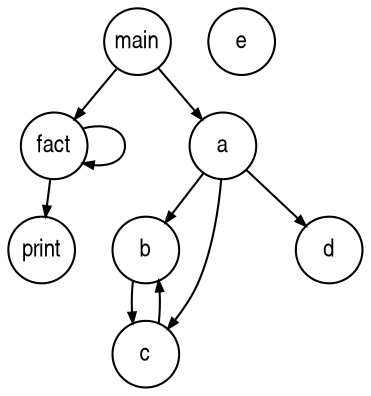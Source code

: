 digraph G {
  ranksep=.25;
  edge [arrowsize=.5]
  node [shape=circle, fontname="ArialNarrow",
        fontsize=12, fixedsize=true, height=.45];

  main;fact;a;b;c;d;e;
  main -> fact;
  main -> a;
  fact -> print;
  fact -> fact;
  a -> b;
  a -> c;
  a -> d;
  b -> c;
  c -> b;

}

